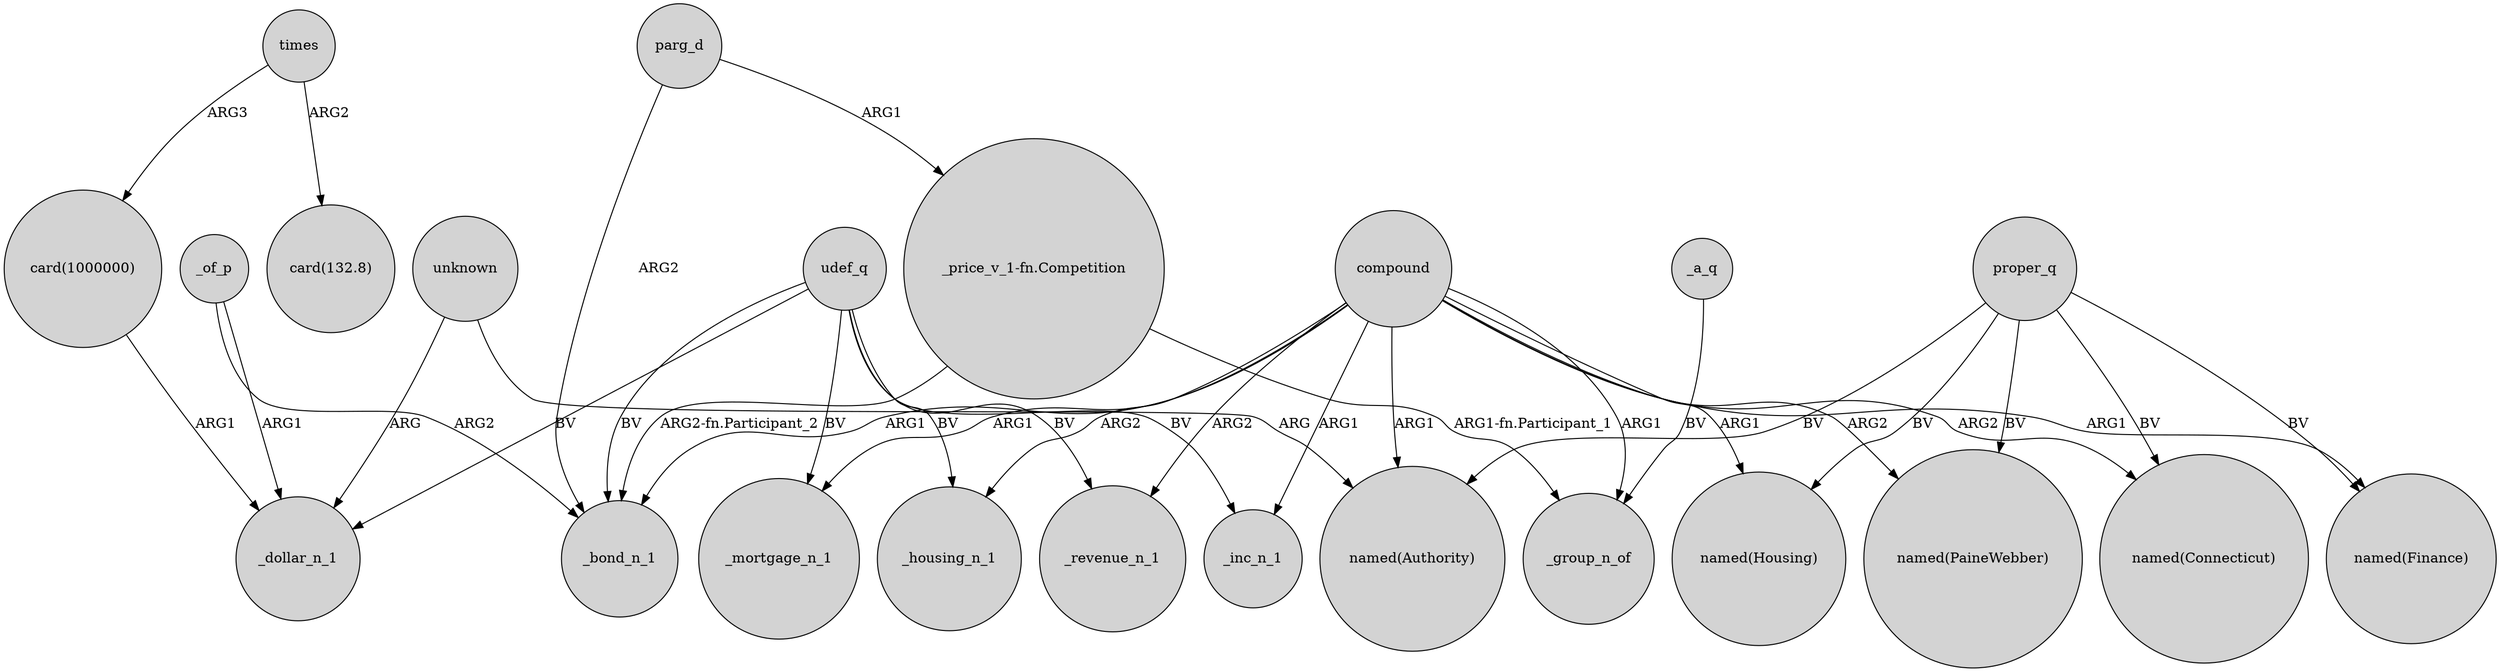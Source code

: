 digraph {
	node [shape=circle style=filled]
	_of_p -> _dollar_n_1 [label=ARG1]
	compound -> _mortgage_n_1 [label=ARG1]
	parg_d -> _bond_n_1 [label=ARG2]
	udef_q -> _bond_n_1 [label=BV]
	compound -> _housing_n_1 [label=ARG2]
	proper_q -> "named(Housing)" [label=BV]
	compound -> _revenue_n_1 [label=ARG2]
	compound -> _bond_n_1 [label=ARG1]
	times -> "card(132.8)" [label=ARG2]
	times -> "card(1000000)" [label=ARG3]
	"_price_v_1-fn.Competition" -> _bond_n_1 [label="ARG2-fn.Participant_2"]
	_of_p -> _bond_n_1 [label=ARG2]
	proper_q -> "named(PaineWebber)" [label=BV]
	compound -> _group_n_of [label=ARG1]
	_a_q -> _group_n_of [label=BV]
	compound -> _inc_n_1 [label=ARG1]
	udef_q -> _revenue_n_1 [label=BV]
	compound -> "named(Authority)" [label=ARG1]
	unknown -> _dollar_n_1 [label=ARG]
	udef_q -> _mortgage_n_1 [label=BV]
	udef_q -> _inc_n_1 [label=BV]
	"_price_v_1-fn.Competition" -> _group_n_of [label="ARG1-fn.Participant_1"]
	compound -> "named(PaineWebber)" [label=ARG2]
	compound -> "named(Finance)" [label=ARG1]
	proper_q -> "named(Authority)" [label=BV]
	udef_q -> _dollar_n_1 [label=BV]
	"card(1000000)" -> _dollar_n_1 [label=ARG1]
	proper_q -> "named(Connecticut)" [label=BV]
	unknown -> "named(Authority)" [label=ARG]
	proper_q -> "named(Finance)" [label=BV]
	compound -> "named(Connecticut)" [label=ARG2]
	compound -> "named(Housing)" [label=ARG1]
	parg_d -> "_price_v_1-fn.Competition" [label=ARG1]
	udef_q -> _housing_n_1 [label=BV]
}
